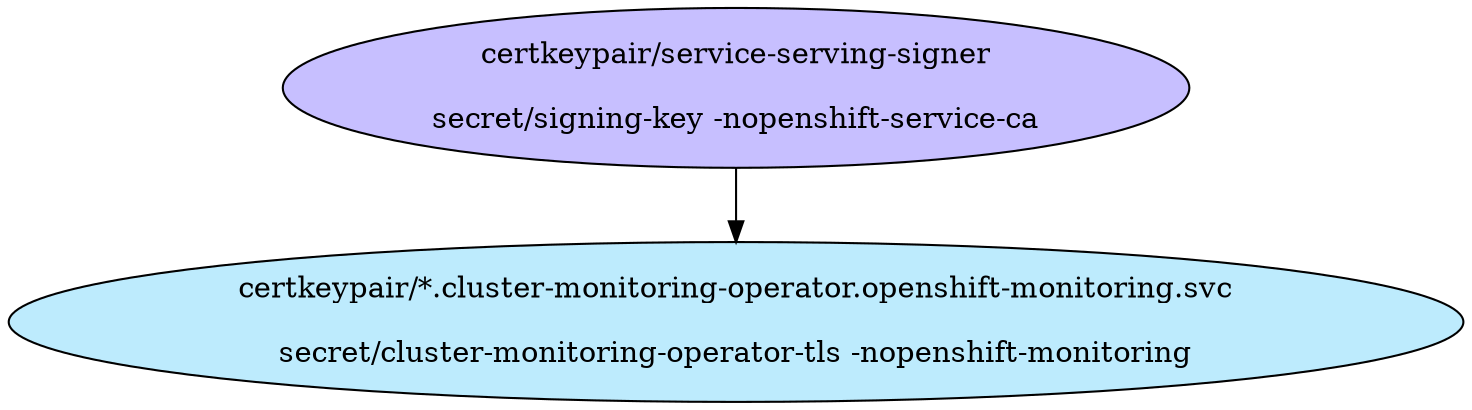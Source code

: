 digraph "Local Certificate" {
  // Node definitions.
  1 [
    label="certkeypair/service-serving-signer\n\nsecret/signing-key -nopenshift-service-ca\n"
    style=filled
    fillcolor="#c7bfff"
  ];
  5 [
    label="certkeypair/*.cluster-monitoring-operator.openshift-monitoring.svc\n\nsecret/cluster-monitoring-operator-tls -nopenshift-monitoring\n"
    style=filled
    fillcolor="#bdebfd"
  ];

  // Edge definitions.
  1 -> 5;
}